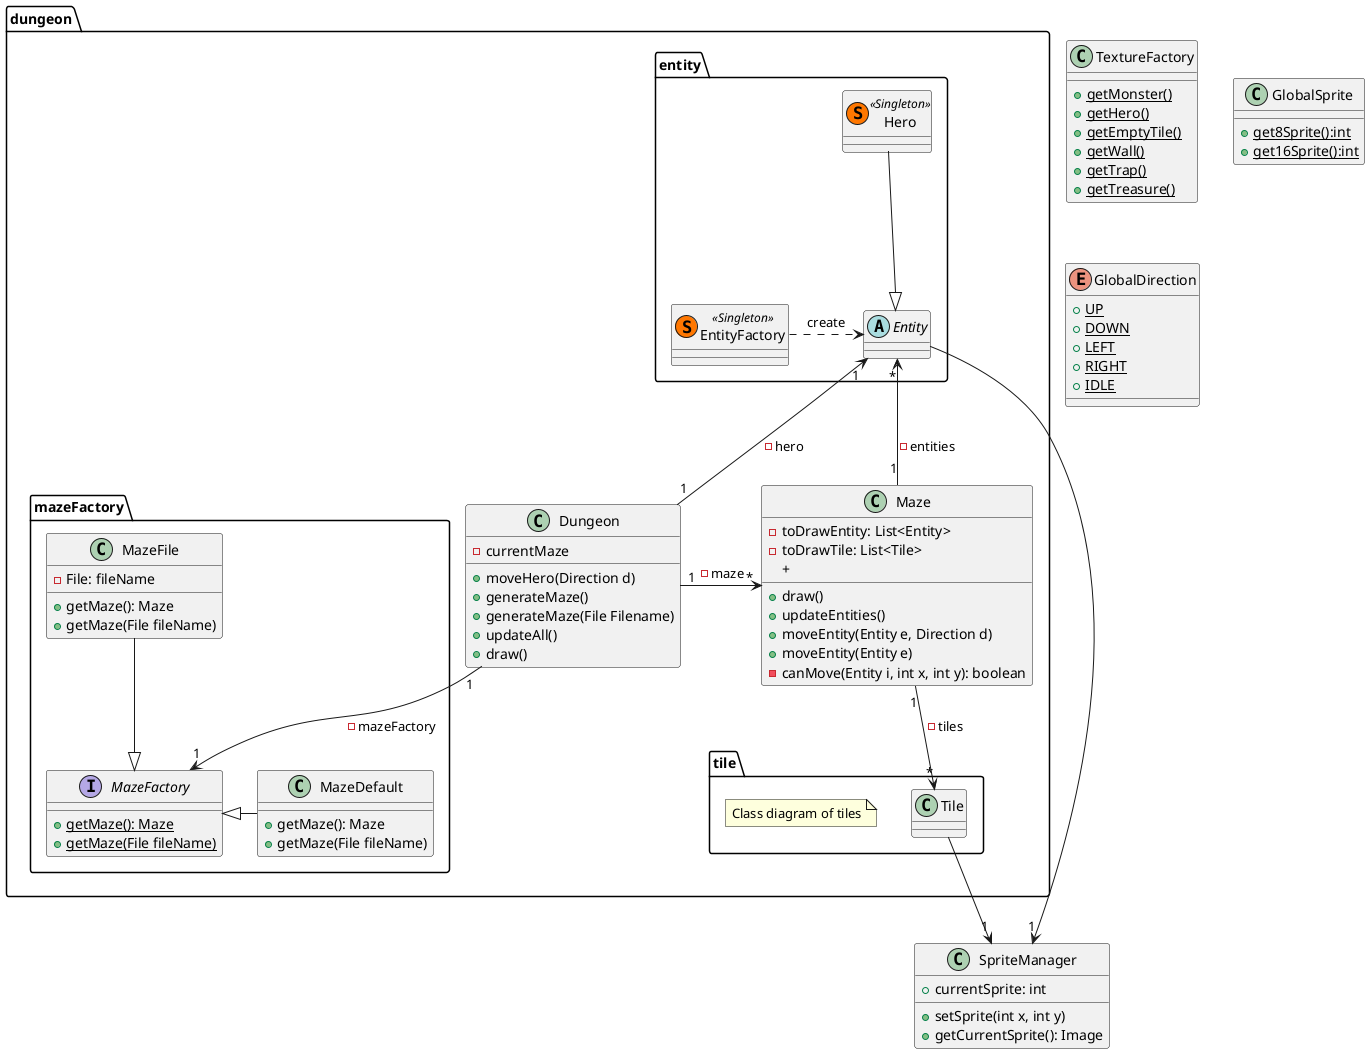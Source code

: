 @startuml

package dungeon{

    class Dungeon{
        - currentMaze
        + moveHero(Direction d)
        + generateMaze()
        + generateMaze(File Filename)
        + updateAll()
        + draw()
    }

    class Maze{
        - toDrawEntity: List<Entity>
        - toDrawTile: List<Tile>
        + draw()
        + updateEntities()
        + moveEntity(Entity e, Direction d)
        +
        + moveEntity(Entity e)
        - canMove(Entity i, int x, int y): boolean
    }

    package tile{

        class Tile{

        }

        note "Class diagram of tiles" as N1

    }

    package entity{

        abstract Entity{

        }

        class Hero << (S,#FF7700) Singleton >>{

        }

        class EntityFactory << (S,#FF7700) Singleton >>{

        }

    }

    package mazeFactory{

        interface MazeFactory{
            + {static}getMaze(): Maze
            + {static}getMaze(File fileName)
        }

        class MazeFile{
            - File: fileName
            + getMaze(): Maze
            + getMaze(File fileName)
        }

        class MazeDefault{
            + getMaze(): Maze
            + getMaze(File fileName)
        }

    }

}

class TextureFactory{
    + {static}getMonster()
    + {static}getHero()
    + {static}getEmptyTile()
    + {static}getWall()
    + {static}getTrap()
    + {static}getTreasure()
}

class SpriteManager{
    + currentSprite: int
    + setSprite(int x, int y)
    + getCurrentSprite(): Image
}

class GlobalSprite{
    + {static} get8Sprite():int
    + {static} get16Sprite():int
}

enum GlobalDirection{
    + {static} UP
    + {static} DOWN
    + {static} LEFT
    + {static} RIGHT
    + {static} IDLE
}

MazeDefault -left-|> MazeFactory
Dungeon "1" -left-> "*" Maze: -maze
Dungeon "1" --> "1" MazeFactory: -mazeFactory
Maze "1" --> "*" Tile: -tiles
Maze "1" -up-> "*" Entity: -entities

EntityFactory .right.> Entity : create

Hero --|> Entity
Dungeon "1" --> "1" Entity : -hero

MazeFile --|> MazeFactory

Tile --> "1" SpriteManager
Entity -right-> "1" SpriteManager

@enduml